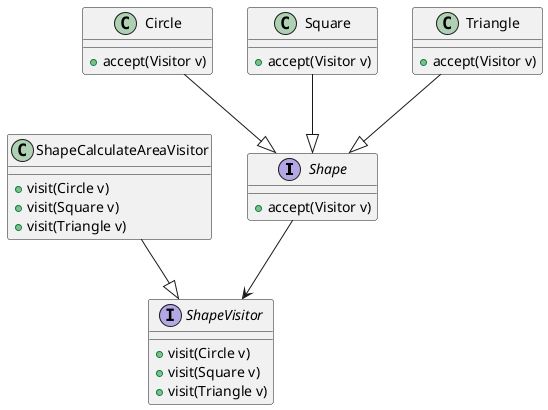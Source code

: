 @startuml visitor

interface Shape {
  + accept(Visitor v)
}

class Circle {
  + accept(Visitor v)
}

class Square {
  + accept(Visitor v)
}

class Triangle {
  + accept(Visitor v)
}

interface ShapeVisitor {
  + visit(Circle v)
  + visit(Square v)
  + visit(Triangle v)
}

class ShapeCalculateAreaVisitor {
  + visit(Circle v)
  + visit(Square v)
  + visit(Triangle v)
}

Circle --|> Shape
Square --|> Shape
Triangle --|> Shape

ShapeCalculateAreaVisitor --|> ShapeVisitor

Shape --> ShapeVisitor

@enduml